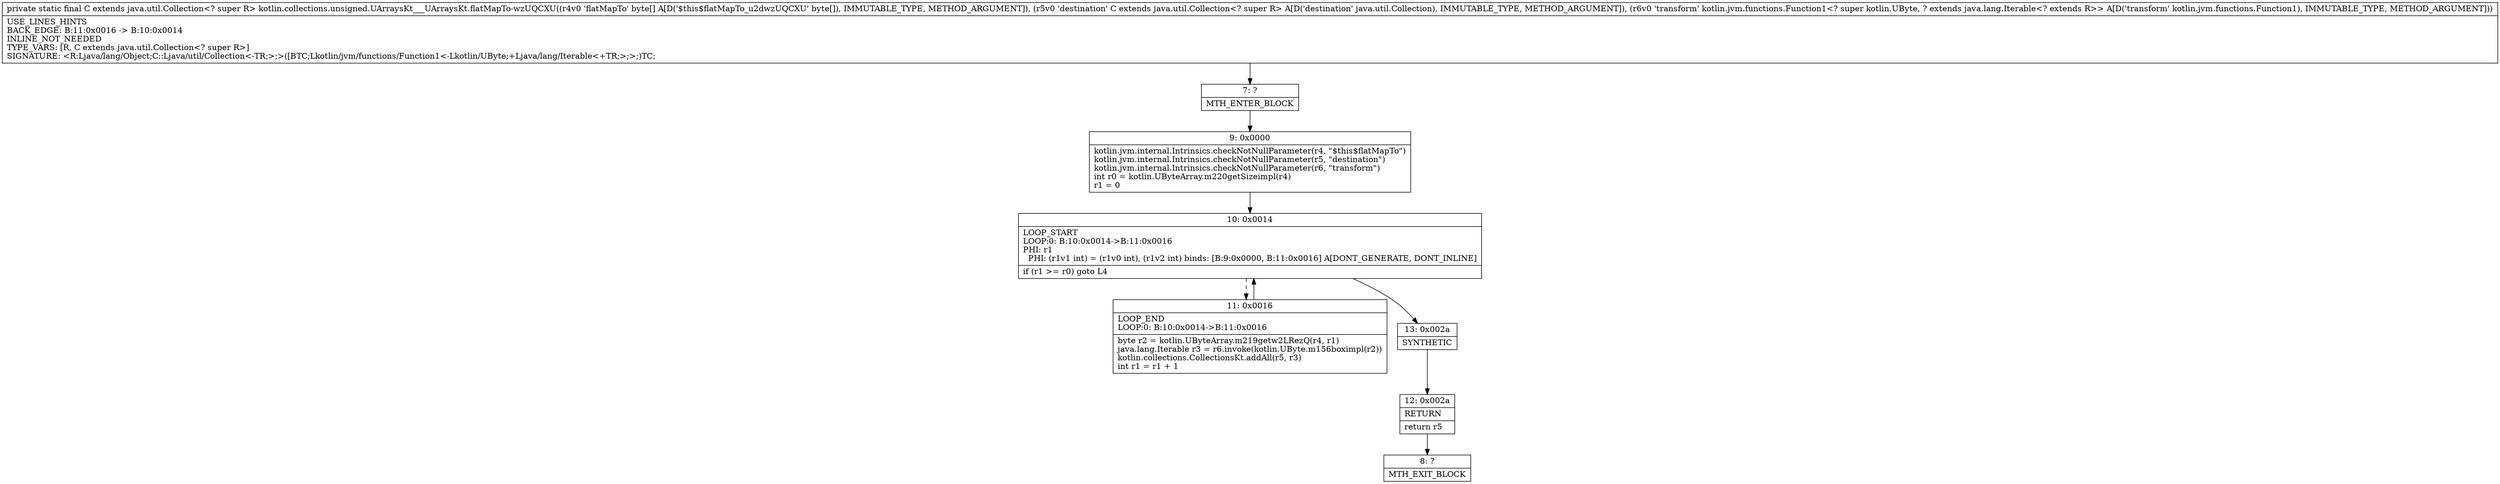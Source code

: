 digraph "CFG forkotlin.collections.unsigned.UArraysKt___UArraysKt.flatMapTo\-wzUQCXU([BLjava\/util\/Collection;Lkotlin\/jvm\/functions\/Function1;)Ljava\/util\/Collection;" {
Node_7 [shape=record,label="{7\:\ ?|MTH_ENTER_BLOCK\l}"];
Node_9 [shape=record,label="{9\:\ 0x0000|kotlin.jvm.internal.Intrinsics.checkNotNullParameter(r4, \"$this$flatMapTo\")\lkotlin.jvm.internal.Intrinsics.checkNotNullParameter(r5, \"destination\")\lkotlin.jvm.internal.Intrinsics.checkNotNullParameter(r6, \"transform\")\lint r0 = kotlin.UByteArray.m220getSizeimpl(r4)\lr1 = 0\l}"];
Node_10 [shape=record,label="{10\:\ 0x0014|LOOP_START\lLOOP:0: B:10:0x0014\-\>B:11:0x0016\lPHI: r1 \l  PHI: (r1v1 int) = (r1v0 int), (r1v2 int) binds: [B:9:0x0000, B:11:0x0016] A[DONT_GENERATE, DONT_INLINE]\l|if (r1 \>= r0) goto L4\l}"];
Node_11 [shape=record,label="{11\:\ 0x0016|LOOP_END\lLOOP:0: B:10:0x0014\-\>B:11:0x0016\l|byte r2 = kotlin.UByteArray.m219getw2LRezQ(r4, r1)\ljava.lang.Iterable r3 = r6.invoke(kotlin.UByte.m156boximpl(r2))\lkotlin.collections.CollectionsKt.addAll(r5, r3)\lint r1 = r1 + 1\l}"];
Node_13 [shape=record,label="{13\:\ 0x002a|SYNTHETIC\l}"];
Node_12 [shape=record,label="{12\:\ 0x002a|RETURN\l|return r5\l}"];
Node_8 [shape=record,label="{8\:\ ?|MTH_EXIT_BLOCK\l}"];
MethodNode[shape=record,label="{private static final C extends java.util.Collection\<? super R\> kotlin.collections.unsigned.UArraysKt___UArraysKt.flatMapTo\-wzUQCXU((r4v0 'flatMapTo' byte[] A[D('$this$flatMapTo_u2dwzUQCXU' byte[]), IMMUTABLE_TYPE, METHOD_ARGUMENT]), (r5v0 'destination' C extends java.util.Collection\<? super R\> A[D('destination' java.util.Collection), IMMUTABLE_TYPE, METHOD_ARGUMENT]), (r6v0 'transform' kotlin.jvm.functions.Function1\<? super kotlin.UByte, ? extends java.lang.Iterable\<? extends R\>\> A[D('transform' kotlin.jvm.functions.Function1), IMMUTABLE_TYPE, METHOD_ARGUMENT]))  | USE_LINES_HINTS\lBACK_EDGE: B:11:0x0016 \-\> B:10:0x0014\lINLINE_NOT_NEEDED\lTYPE_VARS: [R, C extends java.util.Collection\<? super R\>]\lSIGNATURE: \<R:Ljava\/lang\/Object;C::Ljava\/util\/Collection\<\-TR;\>;\>([BTC;Lkotlin\/jvm\/functions\/Function1\<\-Lkotlin\/UByte;+Ljava\/lang\/Iterable\<+TR;\>;\>;)TC;\l}"];
MethodNode -> Node_7;Node_7 -> Node_9;
Node_9 -> Node_10;
Node_10 -> Node_11[style=dashed];
Node_10 -> Node_13;
Node_11 -> Node_10;
Node_13 -> Node_12;
Node_12 -> Node_8;
}

